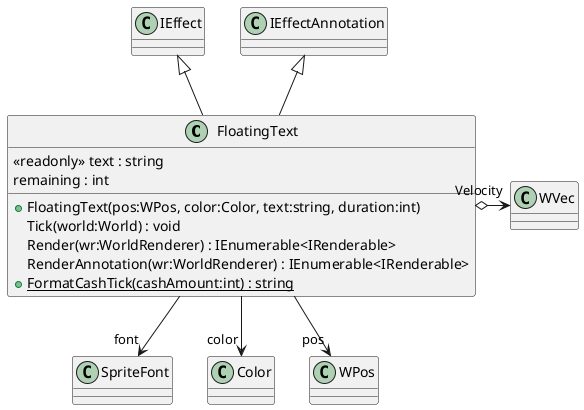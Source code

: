 @startuml
class FloatingText {
    <<readonly>> text : string
    remaining : int
    + FloatingText(pos:WPos, color:Color, text:string, duration:int)
    Tick(world:World) : void
    Render(wr:WorldRenderer) : IEnumerable<IRenderable>
    RenderAnnotation(wr:WorldRenderer) : IEnumerable<IRenderable>
    + {static} FormatCashTick(cashAmount:int) : string
}
IEffect <|-- FloatingText
IEffectAnnotation <|-- FloatingText
FloatingText o-> "Velocity" WVec
FloatingText --> "font" SpriteFont
FloatingText --> "color" Color
FloatingText --> "pos" WPos
@enduml
